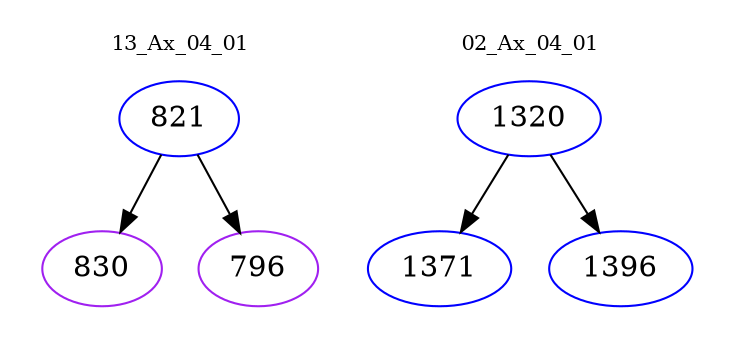 digraph{
subgraph cluster_0 {
color = white
label = "13_Ax_04_01";
fontsize=10;
T0_821 [label="821", color="blue"]
T0_821 -> T0_830 [color="black"]
T0_830 [label="830", color="purple"]
T0_821 -> T0_796 [color="black"]
T0_796 [label="796", color="purple"]
}
subgraph cluster_1 {
color = white
label = "02_Ax_04_01";
fontsize=10;
T1_1320 [label="1320", color="blue"]
T1_1320 -> T1_1371 [color="black"]
T1_1371 [label="1371", color="blue"]
T1_1320 -> T1_1396 [color="black"]
T1_1396 [label="1396", color="blue"]
}
}
